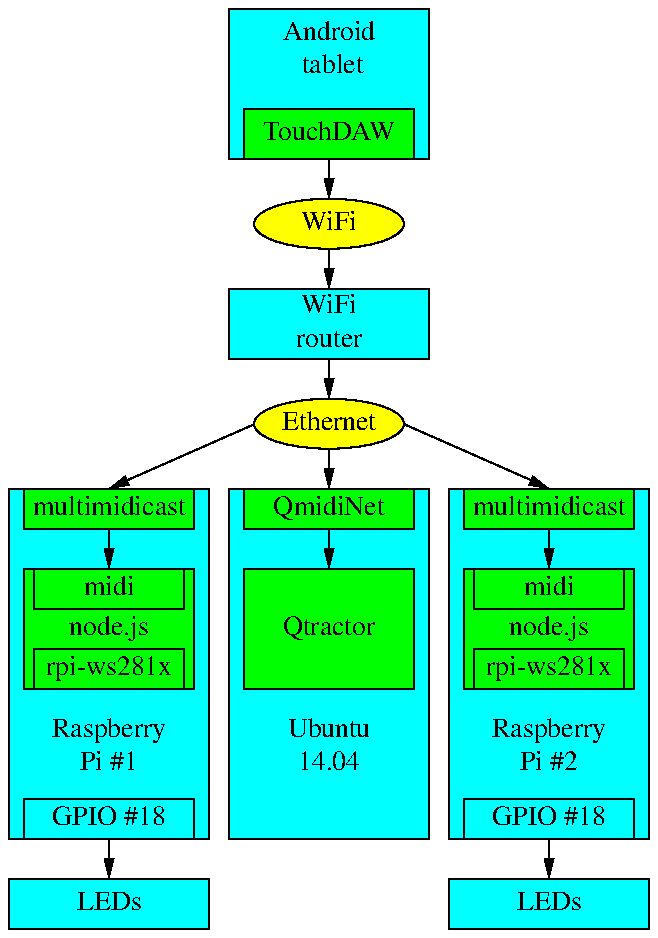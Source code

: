 .PS
down
Tablet: [
    B: box shaded "cyan" "Android" " tablet" "" "" height 0.75 width 1.0
    box shaded "green" "TouchDAW" width 0.85 height 0.25 with .s at last box .s
]
arrow 0.20
ellipse shaded "yellow" "WiFi" height 0.25
arrow same
Router: [ box shaded "cyan" "WiFi" "router" width 1.0height 0.35 ]
arrow same
Ethernet: ellipse shaded "yellow" "Ethernet" height 0.25
arrow same
Qtractor: [
    B: box shaded "cyan" "" "" "" "" "" "Ubuntu" "14.04" height 1.75 width 1.0
    down
    box shaded "green" width 0.85 height 0.20 "QmidiNet" with .n at B.n
    arrow same
        D: box shaded "green" width 0.85 height 0.60 "Qtractor" with .n at last arrow.s
]

Raspi: [
    B: box shaded "cyan" "" "" "" "" "" "Raspberry" "Pi #1" height 1.75 width 1.0
    box shaded "green" width 0.85 height 0.20 "multimidicast" with .n at B.n
    arrow same
        D: box shaded "green" width 0.85 height 0.60 "node.js" with .n at last arrow.s
        box width 0.75 height 0.20 "midi" with .n at D.n
        box width 0.75 height 0.20 "rpi-ws281x" with .s at D.s
    box width 0.85 height 0.20 "GPIO #18" with .s at B.s
] with .e at Qtractor.w - (.1,0)

arrow same
box shaded "cyan" "LEDs" width 1.0 height 0.25

Raspi2: [
    B: box shaded "cyan" "" "" "" "" "" "Raspberry" "Pi #2" height 1.75 width 1.0
    box shaded "green" width 0.85 height 0.20 "multimidicast" with .n at B.n
    arrow same
        D: box shaded "green" width 0.85 height 0.60 "node.js" with .n at last arrow.s
        box width 0.75 height 0.20 "midi" with .n at D.n
        box width 0.75 height 0.20 "rpi-ws281x" with .s at D.s
    box width 0.85 height 0.20 "GPIO #18" with .s at B.s
] with .w at Qtractor.e + (.1,0)

arrow same
box shaded "cyan" "LEDs" width 1.0 height 0.25

arrow from Ethernet.w to Raspi.n
arrow from Ethernet.e to Raspi2.n
.PE
